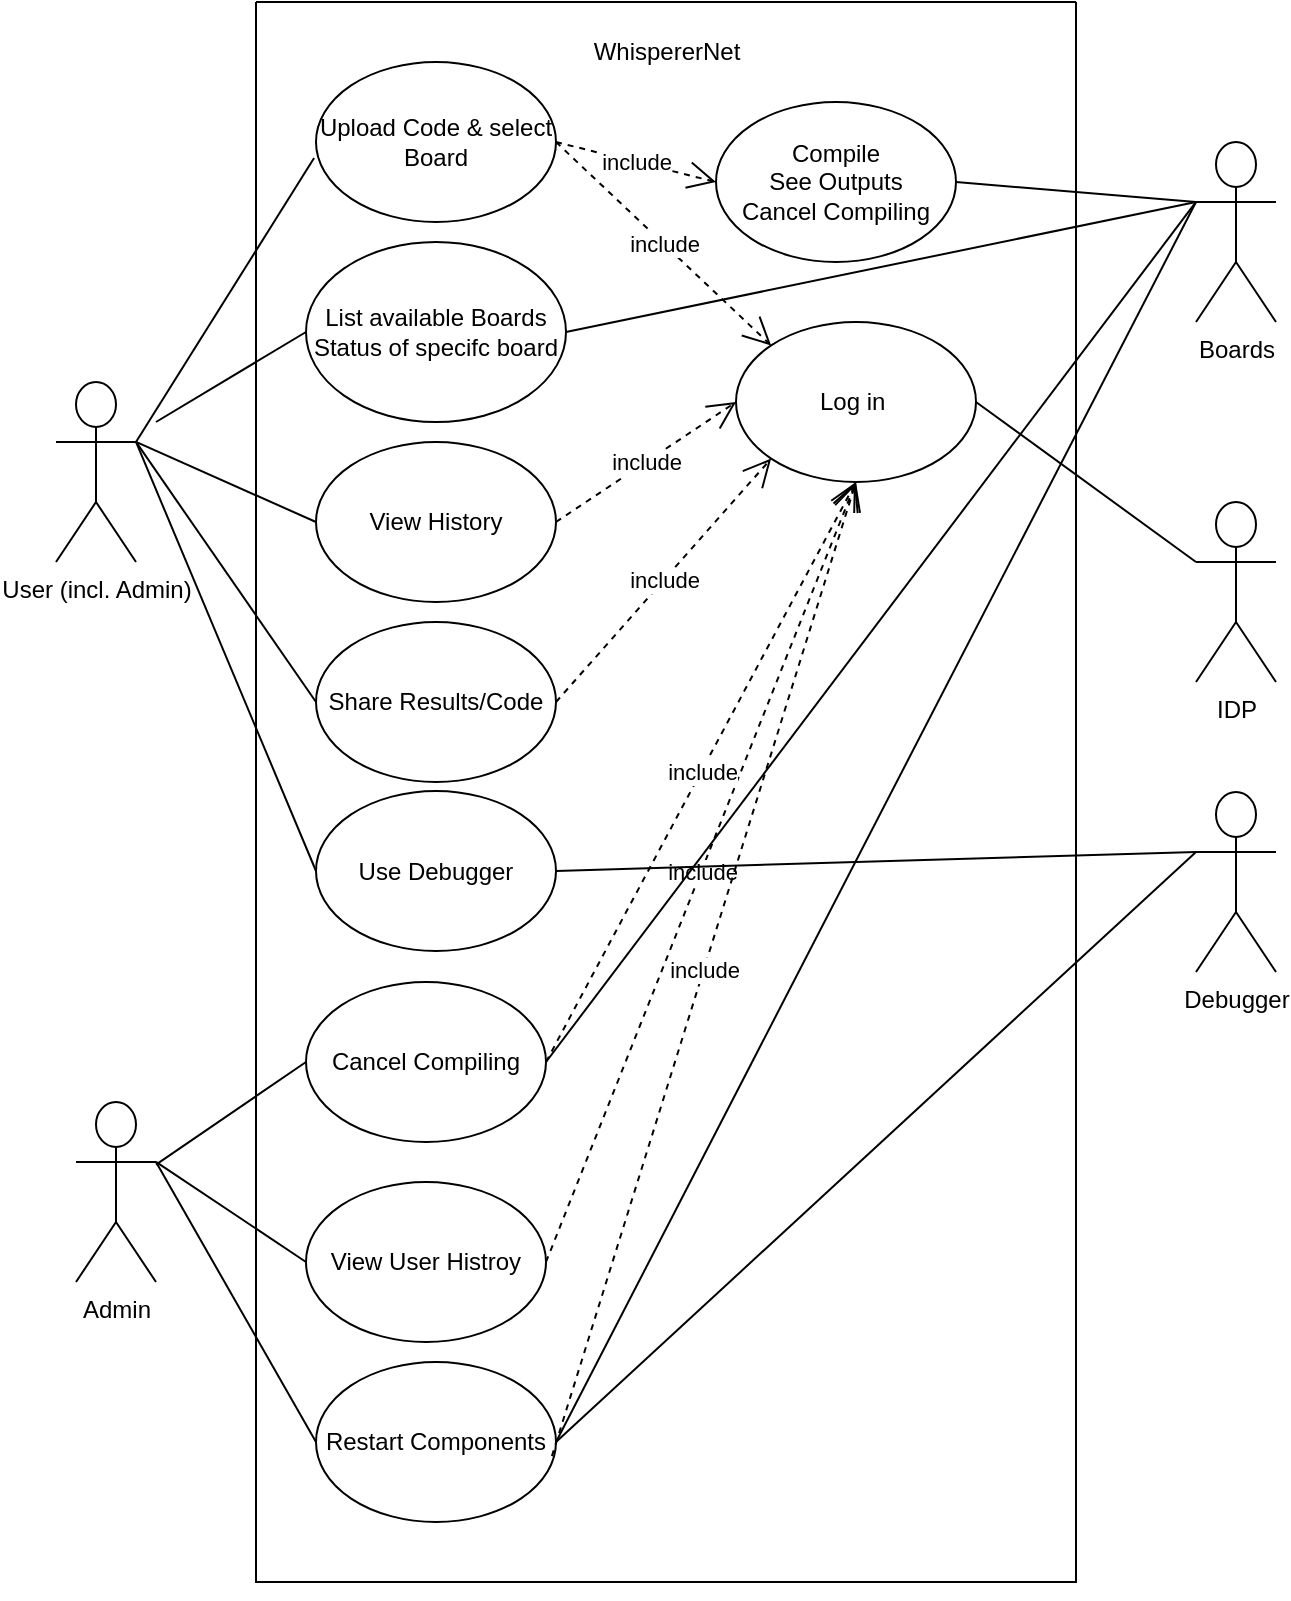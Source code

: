 <mxfile version="24.0.8" type="github">
  <diagram name="Seite-1" id="GNfJJYOmPsc1vmZN_qTq">
    <mxGraphModel dx="2074" dy="1098" grid="1" gridSize="10" guides="1" tooltips="1" connect="1" arrows="1" fold="1" page="1" pageScale="1" pageWidth="827" pageHeight="1169" math="0" shadow="0">
      <root>
        <mxCell id="0" />
        <mxCell id="1" parent="0" />
        <mxCell id="HX5kGqJ7PaBOUC06rWVD-3" value="" style="swimlane;startSize=0;" vertex="1" parent="1">
          <mxGeometry x="170" y="190" width="410" height="790" as="geometry" />
        </mxCell>
        <mxCell id="HX5kGqJ7PaBOUC06rWVD-4" value="WhispererNet" style="text;html=1;align=center;verticalAlign=middle;resizable=0;points=[];autosize=1;strokeColor=none;fillColor=none;" vertex="1" parent="HX5kGqJ7PaBOUC06rWVD-3">
          <mxGeometry x="155" y="10" width="100" height="30" as="geometry" />
        </mxCell>
        <mxCell id="HX5kGqJ7PaBOUC06rWVD-11" value="Upload Code &amp;amp; select Board" style="ellipse;whiteSpace=wrap;html=1;" vertex="1" parent="HX5kGqJ7PaBOUC06rWVD-3">
          <mxGeometry x="30" y="30" width="120" height="80" as="geometry" />
        </mxCell>
        <mxCell id="HX5kGqJ7PaBOUC06rWVD-13" value="Compile&lt;br&gt;See Outputs&lt;br&gt;Cancel Compiling" style="ellipse;whiteSpace=wrap;html=1;" vertex="1" parent="HX5kGqJ7PaBOUC06rWVD-3">
          <mxGeometry x="230" y="50" width="120" height="80" as="geometry" />
        </mxCell>
        <mxCell id="HX5kGqJ7PaBOUC06rWVD-14" value="View History" style="ellipse;whiteSpace=wrap;html=1;" vertex="1" parent="HX5kGqJ7PaBOUC06rWVD-3">
          <mxGeometry x="30" y="220" width="120" height="80" as="geometry" />
        </mxCell>
        <mxCell id="HX5kGqJ7PaBOUC06rWVD-15" value="Log in&amp;nbsp;" style="ellipse;whiteSpace=wrap;html=1;" vertex="1" parent="HX5kGqJ7PaBOUC06rWVD-3">
          <mxGeometry x="240" y="160" width="120" height="80" as="geometry" />
        </mxCell>
        <mxCell id="HX5kGqJ7PaBOUC06rWVD-16" value="Share Results/Code" style="ellipse;whiteSpace=wrap;html=1;" vertex="1" parent="HX5kGqJ7PaBOUC06rWVD-3">
          <mxGeometry x="30" y="310" width="120" height="80" as="geometry" />
        </mxCell>
        <mxCell id="HX5kGqJ7PaBOUC06rWVD-19" value="Use Debugger" style="ellipse;whiteSpace=wrap;html=1;" vertex="1" parent="HX5kGqJ7PaBOUC06rWVD-3">
          <mxGeometry x="30" y="394.5" width="120" height="80" as="geometry" />
        </mxCell>
        <mxCell id="HX5kGqJ7PaBOUC06rWVD-26" value="include" style="endArrow=open;endSize=12;dashed=1;html=1;rounded=0;exitX=1;exitY=0.5;exitDx=0;exitDy=0;entryX=0;entryY=0;entryDx=0;entryDy=0;" edge="1" parent="HX5kGqJ7PaBOUC06rWVD-3" source="HX5kGqJ7PaBOUC06rWVD-11" target="HX5kGqJ7PaBOUC06rWVD-15">
          <mxGeometry width="160" relative="1" as="geometry">
            <mxPoint x="160" y="370" as="sourcePoint" />
            <mxPoint x="320" y="370" as="targetPoint" />
          </mxGeometry>
        </mxCell>
        <mxCell id="HX5kGqJ7PaBOUC06rWVD-27" value="include" style="endArrow=open;endSize=12;dashed=1;html=1;rounded=0;exitX=1;exitY=0.5;exitDx=0;exitDy=0;entryX=0;entryY=0.5;entryDx=0;entryDy=0;" edge="1" parent="HX5kGqJ7PaBOUC06rWVD-3" source="HX5kGqJ7PaBOUC06rWVD-14" target="HX5kGqJ7PaBOUC06rWVD-15">
          <mxGeometry width="160" relative="1" as="geometry">
            <mxPoint x="170" y="100" as="sourcePoint" />
            <mxPoint x="300" y="200" as="targetPoint" />
          </mxGeometry>
        </mxCell>
        <mxCell id="HX5kGqJ7PaBOUC06rWVD-28" value="include" style="endArrow=open;endSize=12;dashed=1;html=1;rounded=0;exitX=1;exitY=0.5;exitDx=0;exitDy=0;entryX=0;entryY=1;entryDx=0;entryDy=0;" edge="1" parent="HX5kGqJ7PaBOUC06rWVD-3" source="HX5kGqJ7PaBOUC06rWVD-16" target="HX5kGqJ7PaBOUC06rWVD-15">
          <mxGeometry width="160" relative="1" as="geometry">
            <mxPoint x="170" y="200" as="sourcePoint" />
            <mxPoint x="220" y="230" as="targetPoint" />
          </mxGeometry>
        </mxCell>
        <mxCell id="HX5kGqJ7PaBOUC06rWVD-36" value="include" style="endArrow=open;endSize=12;dashed=1;html=1;rounded=0;exitX=1;exitY=0.5;exitDx=0;exitDy=0;entryX=0;entryY=0.5;entryDx=0;entryDy=0;" edge="1" parent="HX5kGqJ7PaBOUC06rWVD-3" source="HX5kGqJ7PaBOUC06rWVD-11" target="HX5kGqJ7PaBOUC06rWVD-13">
          <mxGeometry width="160" relative="1" as="geometry">
            <mxPoint x="170" y="100" as="sourcePoint" />
            <mxPoint x="240" y="240" as="targetPoint" />
          </mxGeometry>
        </mxCell>
        <mxCell id="HX5kGqJ7PaBOUC06rWVD-38" value="List available Boards&lt;br&gt;Status of specifc board" style="ellipse;whiteSpace=wrap;html=1;" vertex="1" parent="HX5kGqJ7PaBOUC06rWVD-3">
          <mxGeometry x="25" y="120" width="130" height="90" as="geometry" />
        </mxCell>
        <mxCell id="HX5kGqJ7PaBOUC06rWVD-44" value="Cancel Compiling" style="ellipse;whiteSpace=wrap;html=1;" vertex="1" parent="HX5kGqJ7PaBOUC06rWVD-3">
          <mxGeometry x="25" y="490" width="120" height="80" as="geometry" />
        </mxCell>
        <mxCell id="HX5kGqJ7PaBOUC06rWVD-45" value="View User Histroy" style="ellipse;whiteSpace=wrap;html=1;" vertex="1" parent="HX5kGqJ7PaBOUC06rWVD-3">
          <mxGeometry x="25" y="590" width="120" height="80" as="geometry" />
        </mxCell>
        <mxCell id="HX5kGqJ7PaBOUC06rWVD-50" value="include" style="endArrow=open;endSize=12;dashed=1;html=1;rounded=0;exitX=1;exitY=0.5;exitDx=0;exitDy=0;entryX=0.5;entryY=1;entryDx=0;entryDy=0;" edge="1" parent="HX5kGqJ7PaBOUC06rWVD-3" source="HX5kGqJ7PaBOUC06rWVD-45" target="HX5kGqJ7PaBOUC06rWVD-15">
          <mxGeometry width="160" relative="1" as="geometry">
            <mxPoint x="155" y="540" as="sourcePoint" />
            <mxPoint x="240" y="280" as="targetPoint" />
          </mxGeometry>
        </mxCell>
        <mxCell id="HX5kGqJ7PaBOUC06rWVD-52" value="Restart Components" style="ellipse;whiteSpace=wrap;html=1;" vertex="1" parent="HX5kGqJ7PaBOUC06rWVD-3">
          <mxGeometry x="30" y="680" width="120" height="80" as="geometry" />
        </mxCell>
        <mxCell id="HX5kGqJ7PaBOUC06rWVD-56" value="include" style="endArrow=open;endSize=12;dashed=1;html=1;rounded=0;exitX=0.983;exitY=0.588;exitDx=0;exitDy=0;entryX=0.5;entryY=1;entryDx=0;entryDy=0;exitPerimeter=0;" edge="1" parent="HX5kGqJ7PaBOUC06rWVD-3" source="HX5kGqJ7PaBOUC06rWVD-52" target="HX5kGqJ7PaBOUC06rWVD-15">
          <mxGeometry width="160" relative="1" as="geometry">
            <mxPoint x="155" y="640" as="sourcePoint" />
            <mxPoint x="310" y="250" as="targetPoint" />
          </mxGeometry>
        </mxCell>
        <mxCell id="HX5kGqJ7PaBOUC06rWVD-5" value="User (incl. Admin)" style="shape=umlActor;verticalLabelPosition=bottom;verticalAlign=top;html=1;outlineConnect=0;" vertex="1" parent="1">
          <mxGeometry x="70" y="380" width="40" height="90" as="geometry" />
        </mxCell>
        <mxCell id="HX5kGqJ7PaBOUC06rWVD-8" value="IDP" style="shape=umlActor;verticalLabelPosition=bottom;verticalAlign=top;html=1;outlineConnect=0;" vertex="1" parent="1">
          <mxGeometry x="640" y="440" width="40" height="90" as="geometry" />
        </mxCell>
        <mxCell id="HX5kGqJ7PaBOUC06rWVD-9" value="Boards" style="shape=umlActor;verticalLabelPosition=bottom;verticalAlign=top;html=1;outlineConnect=0;" vertex="1" parent="1">
          <mxGeometry x="640" y="260" width="40" height="90" as="geometry" />
        </mxCell>
        <mxCell id="HX5kGqJ7PaBOUC06rWVD-21" value="" style="endArrow=none;html=1;rounded=0;entryX=-0.008;entryY=0.6;entryDx=0;entryDy=0;entryPerimeter=0;exitX=1;exitY=0.333;exitDx=0;exitDy=0;exitPerimeter=0;" edge="1" parent="1" source="HX5kGqJ7PaBOUC06rWVD-5" target="HX5kGqJ7PaBOUC06rWVD-11">
          <mxGeometry width="50" height="50" relative="1" as="geometry">
            <mxPoint x="390" y="590" as="sourcePoint" />
            <mxPoint x="440" y="540" as="targetPoint" />
          </mxGeometry>
        </mxCell>
        <mxCell id="HX5kGqJ7PaBOUC06rWVD-22" value="" style="endArrow=none;html=1;rounded=0;exitX=1;exitY=0.333;exitDx=0;exitDy=0;exitPerimeter=0;entryX=0;entryY=0.5;entryDx=0;entryDy=0;" edge="1" parent="1" source="HX5kGqJ7PaBOUC06rWVD-5" target="HX5kGqJ7PaBOUC06rWVD-14">
          <mxGeometry width="50" height="50" relative="1" as="geometry">
            <mxPoint x="390" y="590" as="sourcePoint" />
            <mxPoint x="440" y="540" as="targetPoint" />
          </mxGeometry>
        </mxCell>
        <mxCell id="HX5kGqJ7PaBOUC06rWVD-23" value="" style="endArrow=none;html=1;rounded=0;exitX=1;exitY=0.333;exitDx=0;exitDy=0;exitPerimeter=0;entryX=0;entryY=0.5;entryDx=0;entryDy=0;" edge="1" parent="1" source="HX5kGqJ7PaBOUC06rWVD-5" target="HX5kGqJ7PaBOUC06rWVD-16">
          <mxGeometry width="50" height="50" relative="1" as="geometry">
            <mxPoint x="390" y="590" as="sourcePoint" />
            <mxPoint x="440" y="540" as="targetPoint" />
          </mxGeometry>
        </mxCell>
        <mxCell id="HX5kGqJ7PaBOUC06rWVD-30" value="" style="endArrow=none;html=1;rounded=0;exitX=1;exitY=0.5;exitDx=0;exitDy=0;entryX=0;entryY=0.333;entryDx=0;entryDy=0;entryPerimeter=0;" edge="1" parent="1" source="HX5kGqJ7PaBOUC06rWVD-15" target="HX5kGqJ7PaBOUC06rWVD-8">
          <mxGeometry width="50" height="50" relative="1" as="geometry">
            <mxPoint x="530" y="420" as="sourcePoint" />
            <mxPoint x="620" y="590" as="targetPoint" />
          </mxGeometry>
        </mxCell>
        <mxCell id="HX5kGqJ7PaBOUC06rWVD-31" value="Debugger" style="shape=umlActor;verticalLabelPosition=bottom;verticalAlign=top;html=1;outlineConnect=0;" vertex="1" parent="1">
          <mxGeometry x="640" y="585" width="40" height="90" as="geometry" />
        </mxCell>
        <mxCell id="HX5kGqJ7PaBOUC06rWVD-33" value="" style="endArrow=none;html=1;rounded=0;exitX=1;exitY=0.333;exitDx=0;exitDy=0;exitPerimeter=0;entryX=0;entryY=0.5;entryDx=0;entryDy=0;" edge="1" parent="1" source="HX5kGqJ7PaBOUC06rWVD-5" target="HX5kGqJ7PaBOUC06rWVD-19">
          <mxGeometry width="50" height="50" relative="1" as="geometry">
            <mxPoint x="130" y="410" as="sourcePoint" />
            <mxPoint x="220" y="580" as="targetPoint" />
          </mxGeometry>
        </mxCell>
        <mxCell id="HX5kGqJ7PaBOUC06rWVD-34" value="" style="endArrow=none;html=1;rounded=0;exitX=1;exitY=0.5;exitDx=0;exitDy=0;entryX=0;entryY=0.333;entryDx=0;entryDy=0;entryPerimeter=0;" edge="1" parent="1" source="HX5kGqJ7PaBOUC06rWVD-19" target="HX5kGqJ7PaBOUC06rWVD-31">
          <mxGeometry width="50" height="50" relative="1" as="geometry">
            <mxPoint x="350" y="570" as="sourcePoint" />
            <mxPoint x="440" y="740" as="targetPoint" />
          </mxGeometry>
        </mxCell>
        <mxCell id="HX5kGqJ7PaBOUC06rWVD-37" value="" style="endArrow=none;html=1;rounded=0;exitX=1;exitY=0.5;exitDx=0;exitDy=0;entryX=0;entryY=0.333;entryDx=0;entryDy=0;entryPerimeter=0;" edge="1" parent="1" source="HX5kGqJ7PaBOUC06rWVD-13" target="HX5kGqJ7PaBOUC06rWVD-9">
          <mxGeometry width="50" height="50" relative="1" as="geometry">
            <mxPoint x="517" y="280" as="sourcePoint" />
            <mxPoint x="827" y="333" as="targetPoint" />
          </mxGeometry>
        </mxCell>
        <mxCell id="HX5kGqJ7PaBOUC06rWVD-39" value="" style="endArrow=none;html=1;rounded=0;entryX=0;entryY=0.5;entryDx=0;entryDy=0;" edge="1" parent="1" target="HX5kGqJ7PaBOUC06rWVD-38">
          <mxGeometry width="50" height="50" relative="1" as="geometry">
            <mxPoint x="120" y="400" as="sourcePoint" />
            <mxPoint x="214" y="278" as="targetPoint" />
          </mxGeometry>
        </mxCell>
        <mxCell id="HX5kGqJ7PaBOUC06rWVD-40" value="" style="endArrow=none;html=1;rounded=0;entryX=0;entryY=0.5;entryDx=0;entryDy=0;exitX=1;exitY=0.5;exitDx=0;exitDy=0;" edge="1" parent="1" source="HX5kGqJ7PaBOUC06rWVD-38">
          <mxGeometry width="50" height="50" relative="1" as="geometry">
            <mxPoint x="555" y="350" as="sourcePoint" />
            <mxPoint x="640" y="290" as="targetPoint" />
          </mxGeometry>
        </mxCell>
        <mxCell id="HX5kGqJ7PaBOUC06rWVD-42" style="edgeStyle=orthogonalEdgeStyle;rounded=0;orthogonalLoop=1;jettySize=auto;html=1;exitX=0.5;exitY=1;exitDx=0;exitDy=0;" edge="1" parent="1" source="HX5kGqJ7PaBOUC06rWVD-3" target="HX5kGqJ7PaBOUC06rWVD-3">
          <mxGeometry relative="1" as="geometry" />
        </mxCell>
        <mxCell id="HX5kGqJ7PaBOUC06rWVD-43" value="Admin" style="shape=umlActor;verticalLabelPosition=bottom;verticalAlign=top;html=1;outlineConnect=0;" vertex="1" parent="1">
          <mxGeometry x="80" y="740" width="40" height="90" as="geometry" />
        </mxCell>
        <mxCell id="HX5kGqJ7PaBOUC06rWVD-48" value="" style="endArrow=none;html=1;rounded=0;exitX=1;exitY=0.333;exitDx=0;exitDy=0;entryX=0;entryY=0.5;entryDx=0;entryDy=0;exitPerimeter=0;" edge="1" parent="1" source="HX5kGqJ7PaBOUC06rWVD-43" target="HX5kGqJ7PaBOUC06rWVD-45">
          <mxGeometry width="50" height="50" relative="1" as="geometry">
            <mxPoint x="130" y="750" as="sourcePoint" />
            <mxPoint x="205" y="730" as="targetPoint" />
          </mxGeometry>
        </mxCell>
        <mxCell id="HX5kGqJ7PaBOUC06rWVD-47" value="" style="endArrow=none;html=1;rounded=0;entryX=0;entryY=0.5;entryDx=0;entryDy=0;" edge="1" parent="1" source="HX5kGqJ7PaBOUC06rWVD-43" target="HX5kGqJ7PaBOUC06rWVD-44">
          <mxGeometry width="50" height="50" relative="1" as="geometry">
            <mxPoint x="120" y="740" as="sourcePoint" />
            <mxPoint x="440" y="730" as="targetPoint" />
          </mxGeometry>
        </mxCell>
        <mxCell id="HX5kGqJ7PaBOUC06rWVD-49" value="include" style="endArrow=open;endSize=12;dashed=1;html=1;rounded=0;exitX=1;exitY=0.5;exitDx=0;exitDy=0;" edge="1" parent="1" source="HX5kGqJ7PaBOUC06rWVD-44">
          <mxGeometry width="160" relative="1" as="geometry">
            <mxPoint x="330" y="550" as="sourcePoint" />
            <mxPoint x="470" y="430" as="targetPoint" />
          </mxGeometry>
        </mxCell>
        <mxCell id="HX5kGqJ7PaBOUC06rWVD-51" value="" style="endArrow=none;html=1;rounded=0;entryX=0;entryY=0.333;entryDx=0;entryDy=0;exitX=1;exitY=0.5;exitDx=0;exitDy=0;entryPerimeter=0;" edge="1" parent="1" source="HX5kGqJ7PaBOUC06rWVD-44" target="HX5kGqJ7PaBOUC06rWVD-9">
          <mxGeometry width="50" height="50" relative="1" as="geometry">
            <mxPoint x="360" y="729.5" as="sourcePoint" />
            <mxPoint x="675" y="664.5" as="targetPoint" />
          </mxGeometry>
        </mxCell>
        <mxCell id="HX5kGqJ7PaBOUC06rWVD-53" value="" style="endArrow=none;html=1;rounded=0;entryX=0;entryY=0.5;entryDx=0;entryDy=0;" edge="1" parent="1" target="HX5kGqJ7PaBOUC06rWVD-52">
          <mxGeometry width="50" height="50" relative="1" as="geometry">
            <mxPoint x="120" y="770" as="sourcePoint" />
            <mxPoint x="205" y="830" as="targetPoint" />
          </mxGeometry>
        </mxCell>
        <mxCell id="HX5kGqJ7PaBOUC06rWVD-54" value="" style="endArrow=none;html=1;rounded=0;exitX=1;exitY=0.5;exitDx=0;exitDy=0;" edge="1" parent="1" source="HX5kGqJ7PaBOUC06rWVD-52">
          <mxGeometry width="50" height="50" relative="1" as="geometry">
            <mxPoint x="325" y="730" as="sourcePoint" />
            <mxPoint x="640" y="290" as="targetPoint" />
          </mxGeometry>
        </mxCell>
        <mxCell id="HX5kGqJ7PaBOUC06rWVD-55" value="" style="endArrow=none;html=1;rounded=0;exitX=1;exitY=0.5;exitDx=0;exitDy=0;entryX=0;entryY=0.333;entryDx=0;entryDy=0;entryPerimeter=0;" edge="1" parent="1" source="HX5kGqJ7PaBOUC06rWVD-52" target="HX5kGqJ7PaBOUC06rWVD-31">
          <mxGeometry width="50" height="50" relative="1" as="geometry">
            <mxPoint x="320" y="920" as="sourcePoint" />
            <mxPoint x="650" y="300" as="targetPoint" />
          </mxGeometry>
        </mxCell>
      </root>
    </mxGraphModel>
  </diagram>
</mxfile>
